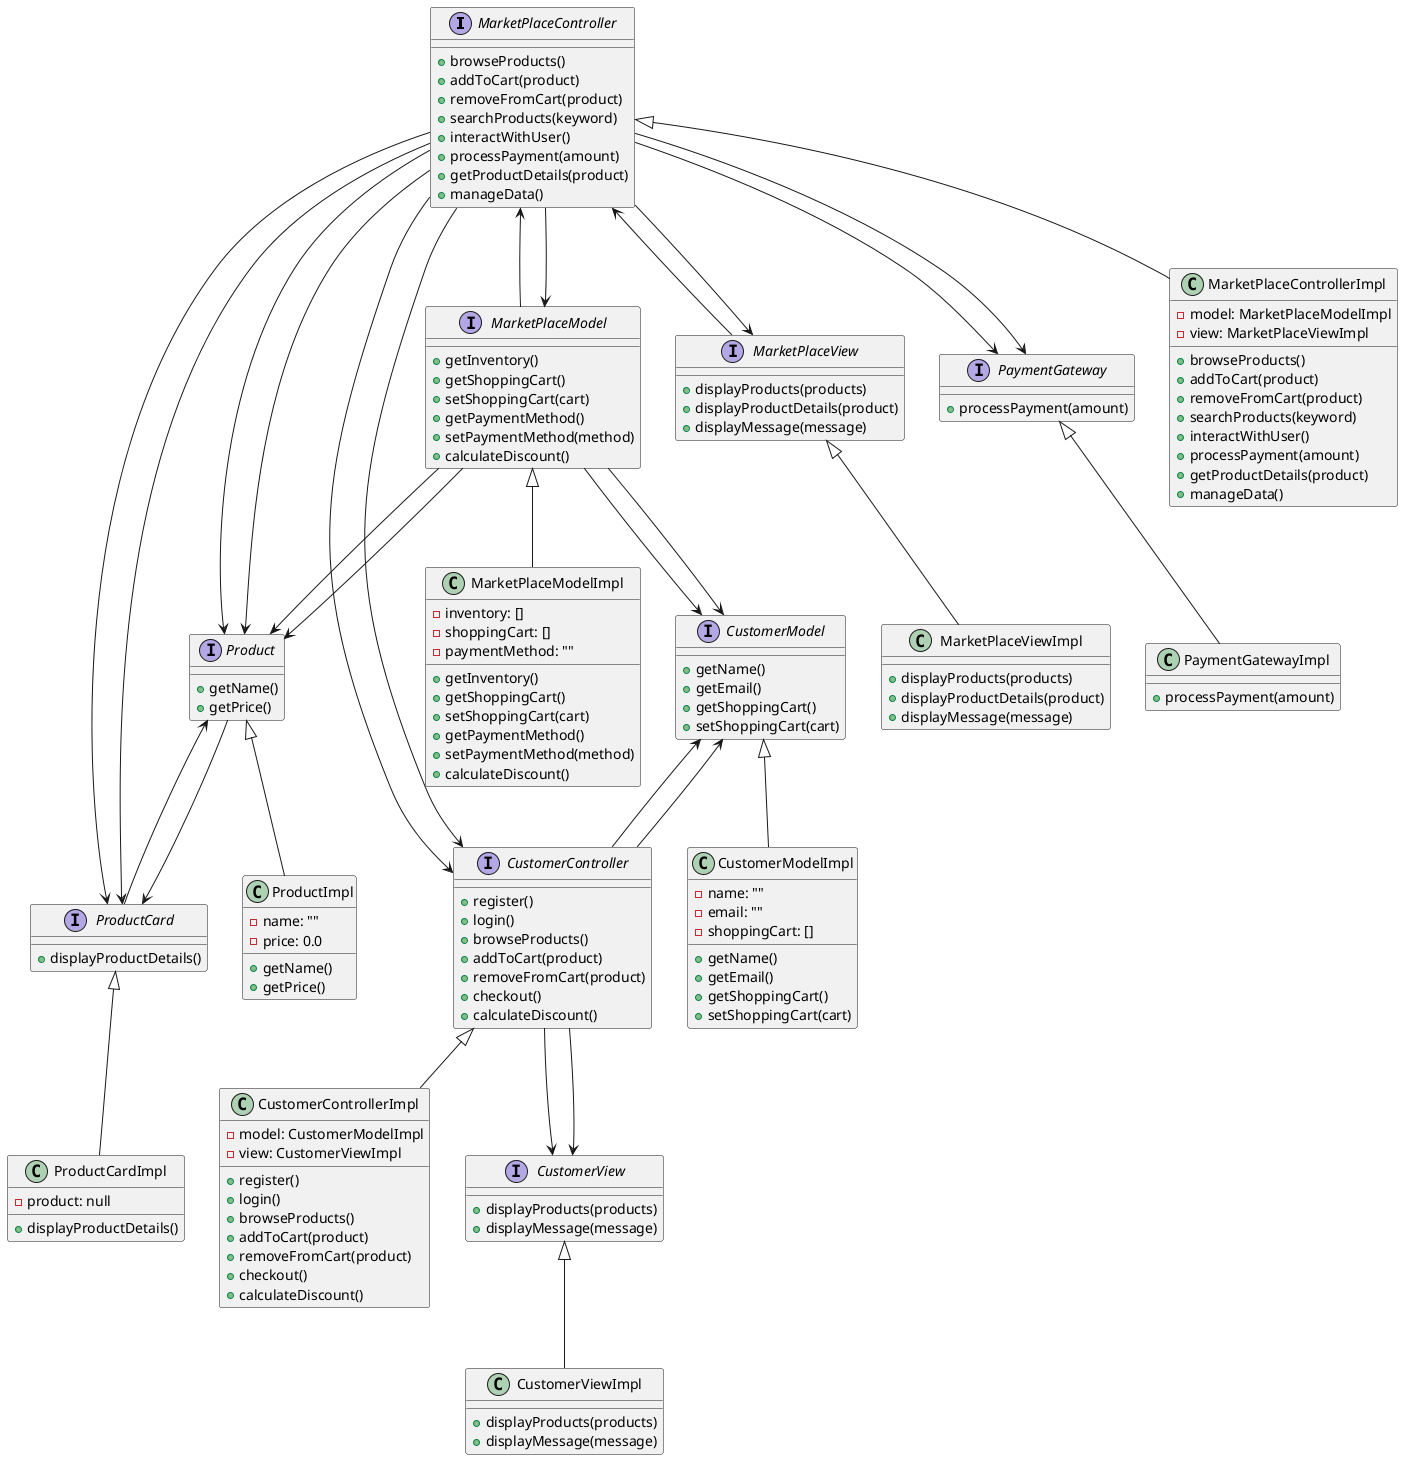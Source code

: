 @startuml

interface MarketPlaceController {
    + browseProducts()
    + addToCart(product)
    + removeFromCart(product)
    + searchProducts(keyword)
    + interactWithUser()
    + processPayment(amount)
    + getProductDetails(product)
    + manageData()
}

interface MarketPlaceModel {
    + getInventory()
    + getShoppingCart()
    + setShoppingCart(cart)
    + getPaymentMethod()
    + setPaymentMethod(method)
    + calculateDiscount()
}

interface MarketPlaceView {
    + displayProducts(products)
    + displayProductDetails(product)
    + displayMessage(message)
}

interface Product {
    + getName()
    + getPrice()
}

interface CustomerController {
    + register()
    + login()
    + browseProducts()
    + addToCart(product)
    + removeFromCart(product)
    + checkout()
    + calculateDiscount()
}

interface CustomerModel {
    + getName()
    + getEmail()
    + getShoppingCart()
    + setShoppingCart(cart)
}

interface CustomerView {
    + displayProducts(products)
    + displayMessage(message)
}

interface PaymentGateway {
    + processPayment(amount)
}

interface ProductCard {
    + displayProductDetails()
}

class MarketPlaceControllerImpl {
    {field} - model: MarketPlaceModelImpl
    {field} - view: MarketPlaceViewImpl
    + browseProducts()
    + addToCart(product)
    + removeFromCart(product)
    + searchProducts(keyword)
    + interactWithUser()
    + processPayment(amount)
    + getProductDetails(product)
    + manageData()
}

class MarketPlaceModelImpl {
    {field} - inventory: []
    {field} - shoppingCart: []
    {field} - paymentMethod: ""
    + getInventory()
    + getShoppingCart()
    + setShoppingCart(cart)
    + getPaymentMethod()
    + setPaymentMethod(method)
    + calculateDiscount()
}

class MarketPlaceViewImpl {
    + displayProducts(products)
    + displayProductDetails(product)
    + displayMessage(message)
}

class ProductImpl {
    {field} - name: ""
    {field} - price: 0.0
    + getName()
    + getPrice()
}

class CustomerControllerImpl {
    {field} - model: CustomerModelImpl
    {field} - view: CustomerViewImpl
    + register()
    + login()
    + browseProducts()
    + addToCart(product)
    + removeFromCart(product)
    + checkout()
    + calculateDiscount()
}

class CustomerModelImpl {
    {field} - name: ""
    {field} - email: ""
    {field} - shoppingCart: []
    + getName()
    + getEmail()
    + getShoppingCart()
    + setShoppingCart(cart)
}

class CustomerViewImpl {
    + displayProducts(products)
    + displayMessage(message)
}

class PaymentGatewayImpl {
    + processPayment(amount)
}

class ProductCardImpl {
    {field} - product: null
    + displayProductDetails()
}

MarketPlaceController <|-- MarketPlaceControllerImpl
MarketPlaceModel <|-- MarketPlaceModelImpl
MarketPlaceView <|-- MarketPlaceViewImpl
Product <|-- ProductImpl
CustomerController <|-- CustomerControllerImpl
CustomerModel <|-- CustomerModelImpl
CustomerView <|-- CustomerViewImpl
PaymentGateway <|-- PaymentGatewayImpl
ProductCard <|-- ProductCardImpl
MarketPlaceController <-- MarketPlaceModel
MarketPlaceController <-- MarketPlaceView
MarketPlaceController --> Product
MarketPlaceController --> CustomerController
MarketPlaceController --> PaymentGateway
MarketPlaceController --> ProductCard

MarketPlaceModel <-- MarketPlaceController
MarketPlaceModel --> Product
MarketPlaceModel --> CustomerModel

MarketPlaceView <-- MarketPlaceController

Product <-- MarketPlaceController
Product <-- MarketPlaceModel
Product <-- ProductCard

CustomerController <-- MarketPlaceController
CustomerController --> CustomerModel
CustomerController --> CustomerView

CustomerModel <-- MarketPlaceModel
CustomerModel <-- CustomerController

CustomerView <-- CustomerController

PaymentGateway <-- MarketPlaceController

ProductCard <-- MarketPlaceController
ProductCard <-- Product

@enduml

